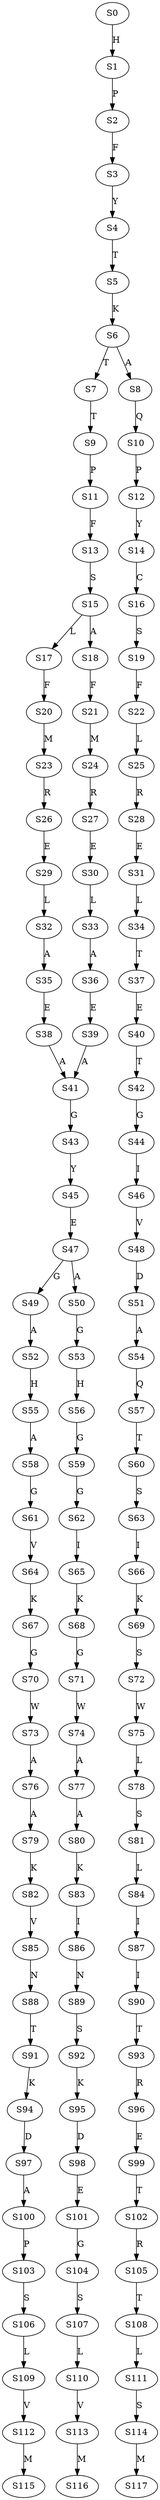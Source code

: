 strict digraph  {
	S0 -> S1 [ label = H ];
	S1 -> S2 [ label = P ];
	S2 -> S3 [ label = F ];
	S3 -> S4 [ label = Y ];
	S4 -> S5 [ label = T ];
	S5 -> S6 [ label = K ];
	S6 -> S7 [ label = T ];
	S6 -> S8 [ label = A ];
	S7 -> S9 [ label = T ];
	S8 -> S10 [ label = Q ];
	S9 -> S11 [ label = P ];
	S10 -> S12 [ label = P ];
	S11 -> S13 [ label = F ];
	S12 -> S14 [ label = Y ];
	S13 -> S15 [ label = S ];
	S14 -> S16 [ label = C ];
	S15 -> S17 [ label = L ];
	S15 -> S18 [ label = A ];
	S16 -> S19 [ label = S ];
	S17 -> S20 [ label = F ];
	S18 -> S21 [ label = F ];
	S19 -> S22 [ label = F ];
	S20 -> S23 [ label = M ];
	S21 -> S24 [ label = M ];
	S22 -> S25 [ label = L ];
	S23 -> S26 [ label = R ];
	S24 -> S27 [ label = R ];
	S25 -> S28 [ label = R ];
	S26 -> S29 [ label = E ];
	S27 -> S30 [ label = E ];
	S28 -> S31 [ label = E ];
	S29 -> S32 [ label = L ];
	S30 -> S33 [ label = L ];
	S31 -> S34 [ label = L ];
	S32 -> S35 [ label = A ];
	S33 -> S36 [ label = A ];
	S34 -> S37 [ label = T ];
	S35 -> S38 [ label = E ];
	S36 -> S39 [ label = E ];
	S37 -> S40 [ label = E ];
	S38 -> S41 [ label = A ];
	S39 -> S41 [ label = A ];
	S40 -> S42 [ label = T ];
	S41 -> S43 [ label = G ];
	S42 -> S44 [ label = G ];
	S43 -> S45 [ label = Y ];
	S44 -> S46 [ label = I ];
	S45 -> S47 [ label = E ];
	S46 -> S48 [ label = V ];
	S47 -> S49 [ label = G ];
	S47 -> S50 [ label = A ];
	S48 -> S51 [ label = D ];
	S49 -> S52 [ label = A ];
	S50 -> S53 [ label = G ];
	S51 -> S54 [ label = A ];
	S52 -> S55 [ label = H ];
	S53 -> S56 [ label = H ];
	S54 -> S57 [ label = Q ];
	S55 -> S58 [ label = A ];
	S56 -> S59 [ label = G ];
	S57 -> S60 [ label = T ];
	S58 -> S61 [ label = G ];
	S59 -> S62 [ label = G ];
	S60 -> S63 [ label = S ];
	S61 -> S64 [ label = V ];
	S62 -> S65 [ label = I ];
	S63 -> S66 [ label = I ];
	S64 -> S67 [ label = K ];
	S65 -> S68 [ label = K ];
	S66 -> S69 [ label = K ];
	S67 -> S70 [ label = G ];
	S68 -> S71 [ label = G ];
	S69 -> S72 [ label = S ];
	S70 -> S73 [ label = W ];
	S71 -> S74 [ label = W ];
	S72 -> S75 [ label = W ];
	S73 -> S76 [ label = A ];
	S74 -> S77 [ label = A ];
	S75 -> S78 [ label = L ];
	S76 -> S79 [ label = A ];
	S77 -> S80 [ label = A ];
	S78 -> S81 [ label = S ];
	S79 -> S82 [ label = K ];
	S80 -> S83 [ label = K ];
	S81 -> S84 [ label = L ];
	S82 -> S85 [ label = V ];
	S83 -> S86 [ label = I ];
	S84 -> S87 [ label = I ];
	S85 -> S88 [ label = N ];
	S86 -> S89 [ label = N ];
	S87 -> S90 [ label = I ];
	S88 -> S91 [ label = T ];
	S89 -> S92 [ label = S ];
	S90 -> S93 [ label = T ];
	S91 -> S94 [ label = K ];
	S92 -> S95 [ label = K ];
	S93 -> S96 [ label = R ];
	S94 -> S97 [ label = D ];
	S95 -> S98 [ label = D ];
	S96 -> S99 [ label = E ];
	S97 -> S100 [ label = A ];
	S98 -> S101 [ label = E ];
	S99 -> S102 [ label = T ];
	S100 -> S103 [ label = P ];
	S101 -> S104 [ label = G ];
	S102 -> S105 [ label = R ];
	S103 -> S106 [ label = S ];
	S104 -> S107 [ label = S ];
	S105 -> S108 [ label = T ];
	S106 -> S109 [ label = L ];
	S107 -> S110 [ label = L ];
	S108 -> S111 [ label = L ];
	S109 -> S112 [ label = V ];
	S110 -> S113 [ label = V ];
	S111 -> S114 [ label = S ];
	S112 -> S115 [ label = M ];
	S113 -> S116 [ label = M ];
	S114 -> S117 [ label = M ];
}
